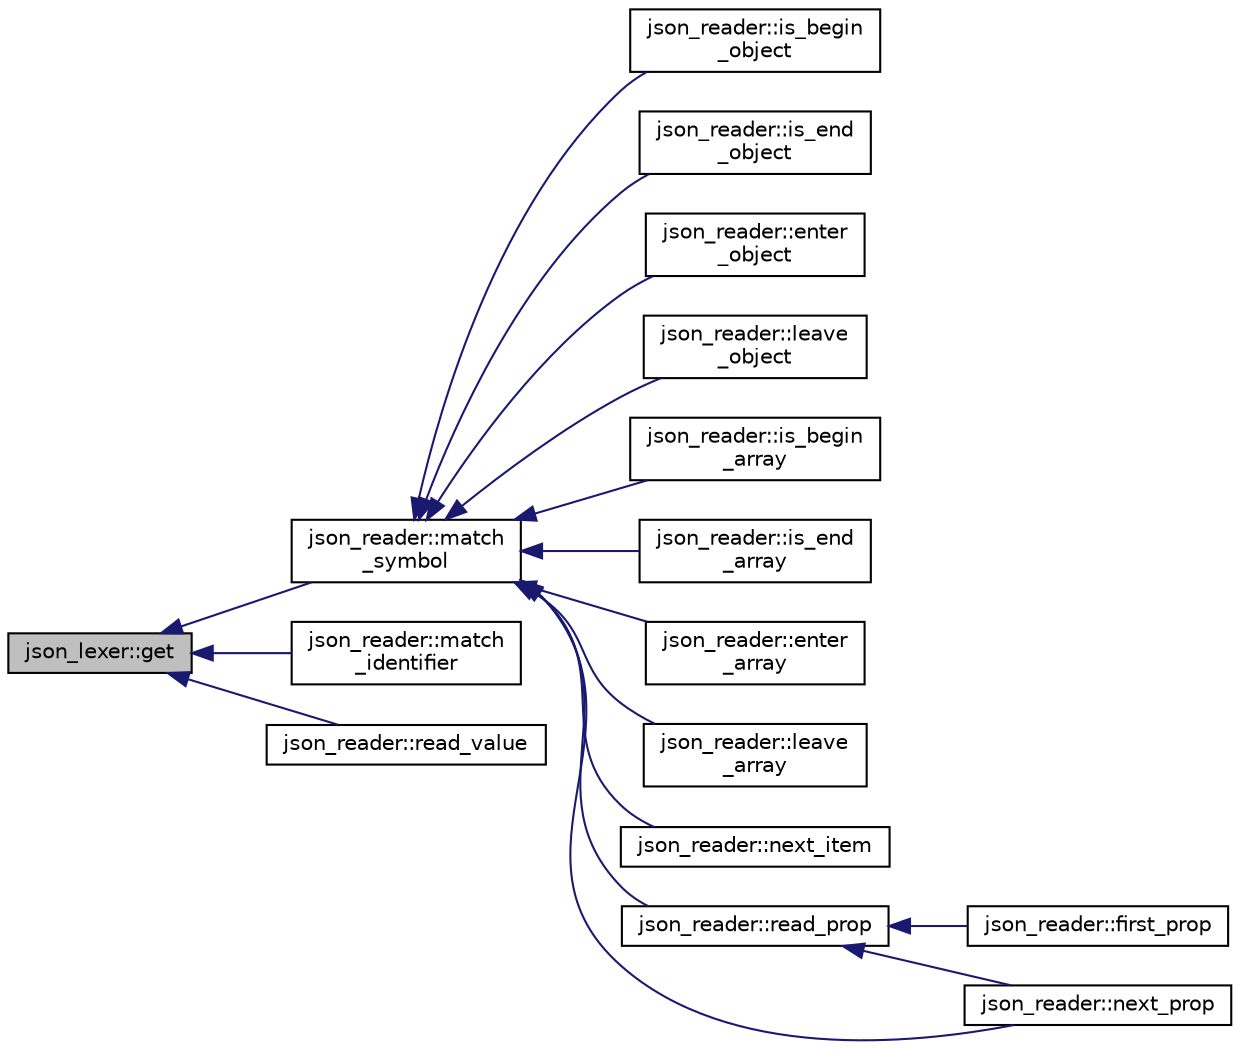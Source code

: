 digraph "json_lexer::get"
{
  edge [fontname="Helvetica",fontsize="10",labelfontname="Helvetica",labelfontsize="10"];
  node [fontname="Helvetica",fontsize="10",shape=record];
  rankdir="LR";
  Node14 [label="json_lexer::get",height=0.2,width=0.4,color="black", fillcolor="grey75", style="filled", fontcolor="black"];
  Node14 -> Node15 [dir="back",color="midnightblue",fontsize="10",style="solid",fontname="Helvetica"];
  Node15 [label="json_reader::match\l_symbol",height=0.2,width=0.4,color="black", fillcolor="white", style="filled",URL="$classjson__reader.html#a539113b9973820381454942bae27d93f"];
  Node15 -> Node16 [dir="back",color="midnightblue",fontsize="10",style="solid",fontname="Helvetica"];
  Node16 [label="json_reader::is_begin\l_object",height=0.2,width=0.4,color="black", fillcolor="white", style="filled",URL="$classjson__reader.html#ac692c52f1b6153264061e3b6b89a3a25"];
  Node15 -> Node17 [dir="back",color="midnightblue",fontsize="10",style="solid",fontname="Helvetica"];
  Node17 [label="json_reader::is_end\l_object",height=0.2,width=0.4,color="black", fillcolor="white", style="filled",URL="$classjson__reader.html#af2c0d593f9011a324e0f240b5f7d4f0d"];
  Node15 -> Node18 [dir="back",color="midnightblue",fontsize="10",style="solid",fontname="Helvetica"];
  Node18 [label="json_reader::enter\l_object",height=0.2,width=0.4,color="black", fillcolor="white", style="filled",URL="$classjson__reader.html#a739035f957f3656a62a595fa77db7551"];
  Node15 -> Node19 [dir="back",color="midnightblue",fontsize="10",style="solid",fontname="Helvetica"];
  Node19 [label="json_reader::leave\l_object",height=0.2,width=0.4,color="black", fillcolor="white", style="filled",URL="$classjson__reader.html#a486c91d43ab5af437fbc6a77452d1849"];
  Node15 -> Node20 [dir="back",color="midnightblue",fontsize="10",style="solid",fontname="Helvetica"];
  Node20 [label="json_reader::is_begin\l_array",height=0.2,width=0.4,color="black", fillcolor="white", style="filled",URL="$classjson__reader.html#ab23b0224168cadfee38b9273ab7f0dd2"];
  Node15 -> Node21 [dir="back",color="midnightblue",fontsize="10",style="solid",fontname="Helvetica"];
  Node21 [label="json_reader::is_end\l_array",height=0.2,width=0.4,color="black", fillcolor="white", style="filled",URL="$classjson__reader.html#ae88038e4e3be514cfe48c129641903d3"];
  Node15 -> Node22 [dir="back",color="midnightblue",fontsize="10",style="solid",fontname="Helvetica"];
  Node22 [label="json_reader::enter\l_array",height=0.2,width=0.4,color="black", fillcolor="white", style="filled",URL="$classjson__reader.html#ac89613e895b3c8f8bda2aa67e01616f1"];
  Node15 -> Node23 [dir="back",color="midnightblue",fontsize="10",style="solid",fontname="Helvetica"];
  Node23 [label="json_reader::leave\l_array",height=0.2,width=0.4,color="black", fillcolor="white", style="filled",URL="$classjson__reader.html#af44c819ec08535edf3d6e10ac6ec4e17"];
  Node15 -> Node24 [dir="back",color="midnightblue",fontsize="10",style="solid",fontname="Helvetica"];
  Node24 [label="json_reader::next_item",height=0.2,width=0.4,color="black", fillcolor="white", style="filled",URL="$classjson__reader.html#a5672a3fdcdf6230e245641723e7c86f8"];
  Node15 -> Node25 [dir="back",color="midnightblue",fontsize="10",style="solid",fontname="Helvetica"];
  Node25 [label="json_reader::read_prop",height=0.2,width=0.4,color="black", fillcolor="white", style="filled",URL="$classjson__reader.html#ad98fcd0a4794bcdd6bff3dd28080274a"];
  Node25 -> Node26 [dir="back",color="midnightblue",fontsize="10",style="solid",fontname="Helvetica"];
  Node26 [label="json_reader::first_prop",height=0.2,width=0.4,color="black", fillcolor="white", style="filled",URL="$classjson__reader.html#a6cd810c425641e91a099bf31d0dad431"];
  Node25 -> Node27 [dir="back",color="midnightblue",fontsize="10",style="solid",fontname="Helvetica"];
  Node27 [label="json_reader::next_prop",height=0.2,width=0.4,color="black", fillcolor="white", style="filled",URL="$classjson__reader.html#ac00aa0af91dd4a36bff27ae6d20dd875"];
  Node15 -> Node27 [dir="back",color="midnightblue",fontsize="10",style="solid",fontname="Helvetica"];
  Node14 -> Node28 [dir="back",color="midnightblue",fontsize="10",style="solid",fontname="Helvetica"];
  Node28 [label="json_reader::match\l_identifier",height=0.2,width=0.4,color="black", fillcolor="white", style="filled",URL="$classjson__reader.html#aac1d4f2663f95727ef17e0942a073507"];
  Node14 -> Node29 [dir="back",color="midnightblue",fontsize="10",style="solid",fontname="Helvetica"];
  Node29 [label="json_reader::read_value",height=0.2,width=0.4,color="black", fillcolor="white", style="filled",URL="$classjson__reader.html#a772f17698573263d156eeeb845447c67"];
}
